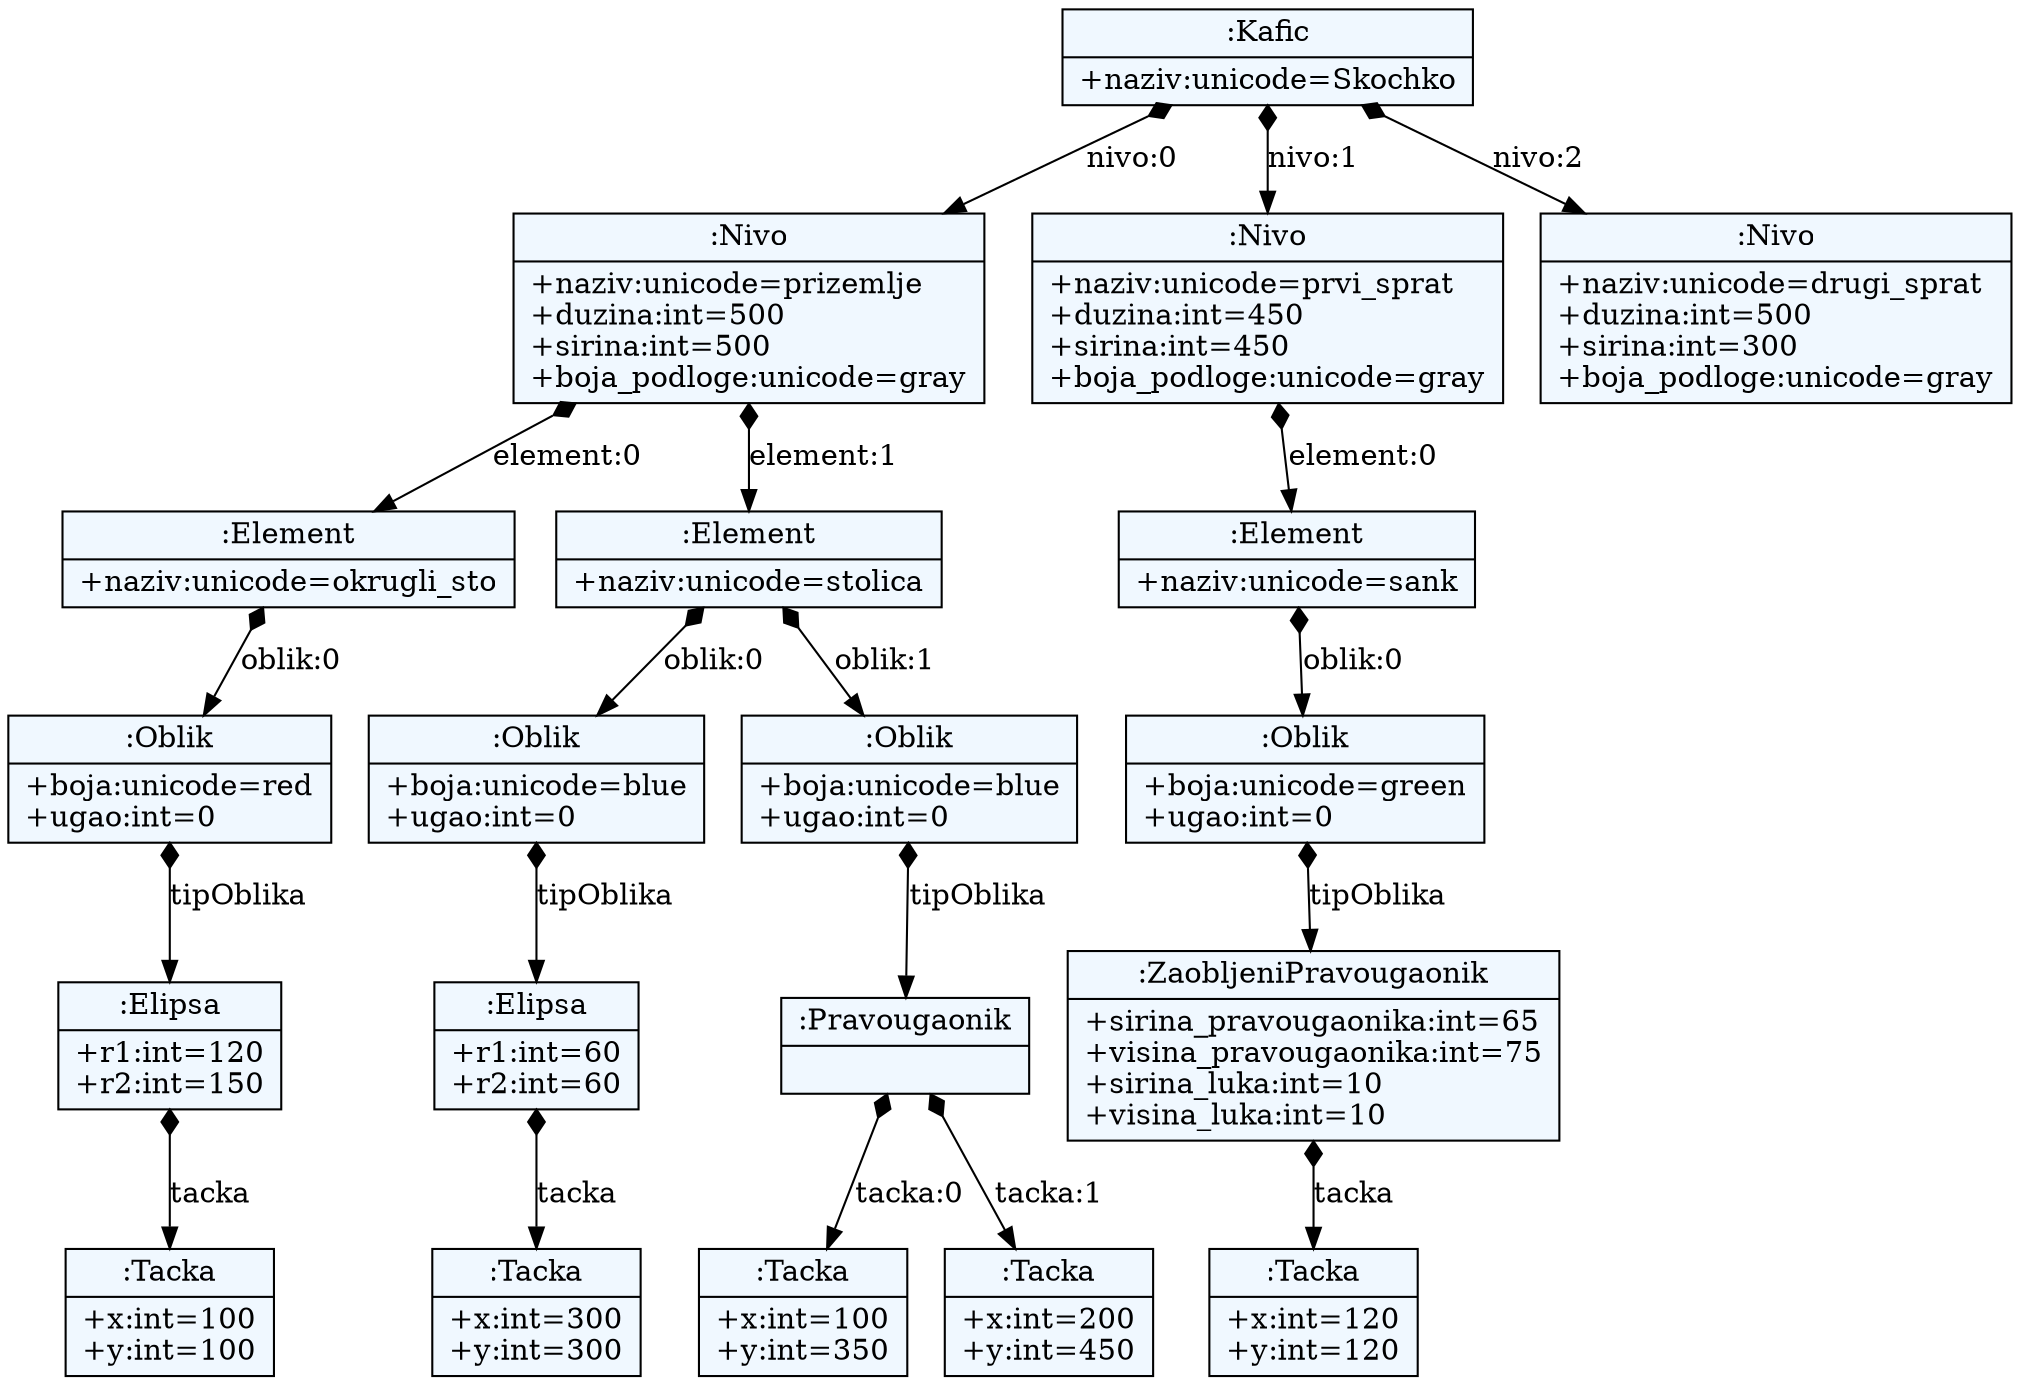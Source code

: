 
    digraph xtext {
    fontname = "Bitstream Vera Sans"
    fontsize = 8
    node[
        shape=record,
        style=filled,
        fillcolor=aliceblue
    ]
    edge[dir=black,arrowtail=empty]


50342600 -> 53043832 [label="nivo:0" arrowtail=diamond dir=both]
53043832 -> 53044112 [label="element:0" arrowtail=diamond dir=both]
53044112 -> 53044280 [label="oblik:0" arrowtail=diamond dir=both]
53044280 -> 53044392 [label="tipOblika" arrowtail=diamond dir=both]
53044392 -> 53044504 [label="tacka" arrowtail=diamond dir=both]
53044504[label="{:Tacka|+x:int=100\l+y:int=100\l}"]
53044392[label="{:Elipsa|+r1:int=120\l+r2:int=150\l}"]
53044280[label="{:Oblik|+boja:unicode=red\l+ugao:int=0\l}"]
53044112[label="{:Element|+naziv:unicode=okrugli_sto\l}"]
53043832 -> 53044168 [label="element:1" arrowtail=diamond dir=both]
53044168 -> 53044448 [label="oblik:0" arrowtail=diamond dir=both]
53044448 -> 53044616 [label="tipOblika" arrowtail=diamond dir=both]
53044616 -> 53044728 [label="tacka" arrowtail=diamond dir=both]
53044728[label="{:Tacka|+x:int=300\l+y:int=300\l}"]
53044616[label="{:Elipsa|+r1:int=60\l+r2:int=60\l}"]
53044448[label="{:Oblik|+boja:unicode=blue\l+ugao:int=0\l}"]
53044168 -> 53044560 [label="oblik:1" arrowtail=diamond dir=both]
53044560 -> 53044784 [label="tipOblika" arrowtail=diamond dir=both]
53044784 -> 53044952 [label="tacka:0" arrowtail=diamond dir=both]
53044952[label="{:Tacka|+x:int=100\l+y:int=350\l}"]
53044784 -> 53045008 [label="tacka:1" arrowtail=diamond dir=both]
53045008[label="{:Tacka|+x:int=200\l+y:int=450\l}"]
53044784[label="{:Pravougaonik|}"]
53044560[label="{:Oblik|+boja:unicode=blue\l+ugao:int=0\l}"]
53044168[label="{:Element|+naziv:unicode=stolica\l}"]
53043832[label="{:Nivo|+naziv:unicode=prizemlje\l+duzina:int=500\l+sirina:int=500\l+boja_podloge:unicode=gray\l}"]
50342600 -> 53043888 [label="nivo:1" arrowtail=diamond dir=both]
53043888 -> 53044336 [label="element:0" arrowtail=diamond dir=both]
53044336 -> 53044896 [label="oblik:0" arrowtail=diamond dir=both]
53044896 -> 53045120 [label="tipOblika" arrowtail=diamond dir=both]
53045120 -> 53045232 [label="tacka" arrowtail=diamond dir=both]
53045232[label="{:Tacka|+x:int=120\l+y:int=120\l}"]
53045120[label="{:ZaobljeniPravougaonik|+sirina_pravougaonika:int=65\l+visina_pravougaonika:int=75\l+sirina_luka:int=10\l+visina_luka:int=10\l}"]
53044896[label="{:Oblik|+boja:unicode=green\l+ugao:int=0\l}"]
53044336[label="{:Element|+naziv:unicode=sank\l}"]
53043888[label="{:Nivo|+naziv:unicode=prvi_sprat\l+duzina:int=450\l+sirina:int=450\l+boja_podloge:unicode=gray\l}"]
50342600 -> 53043944 [label="nivo:2" arrowtail=diamond dir=both]
53043944[label="{:Nivo|+naziv:unicode=drugi_sprat\l+duzina:int=500\l+sirina:int=300\l+boja_podloge:unicode=gray\l}"]
50342600[label="{:Kafic|+naziv:unicode=Skochko\l}"]

}
